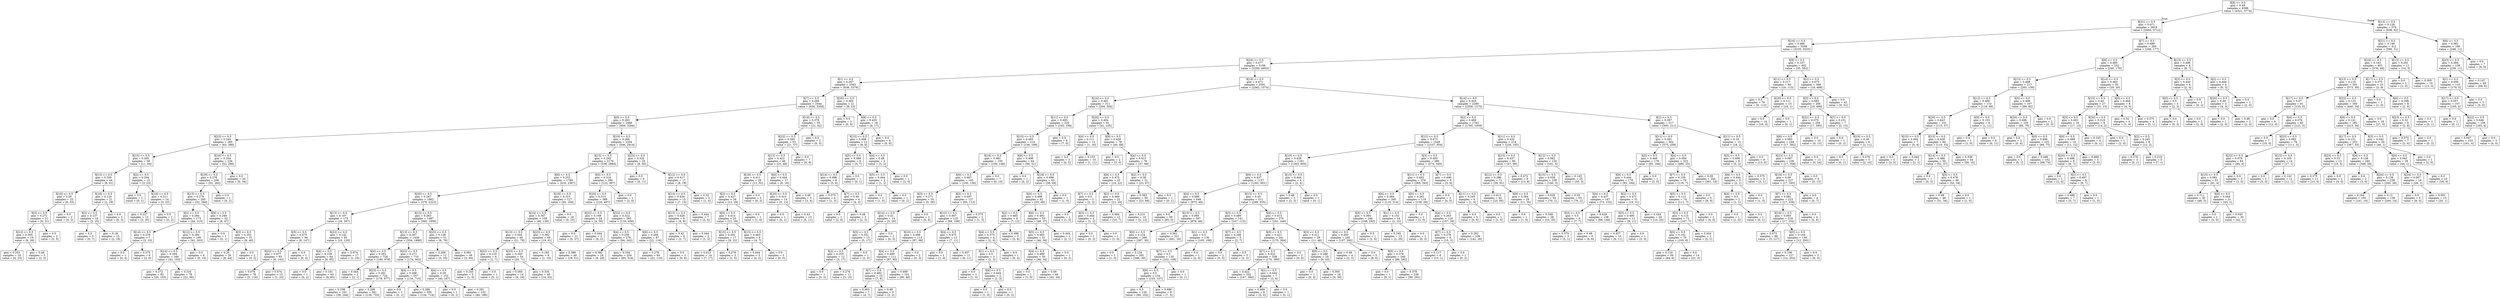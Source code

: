 digraph Tree {
node [shape=box] ;
0 [label="X[8] <= 0.5\ngini = 0.49\nsamples = 6396\nvalue = [4321, 5774]"] ;
1 [label="X[21] <= 0.5\ngini = 0.471\nsamples = 5818\nvalue = [3483, 5712]"] ;
0 -> 1 [labeldistance=2.5, labelangle=45, headlabel="True"] ;
2 [label="X[16] <= 0.5\ngini = 0.466\nsamples = 5558\nvalue = [3235, 5535]"] ;
1 -> 2 ;
3 [label="X[24] <= 0.5\ngini = 0.477\nsamples = 5156\nvalue = [3200, 4953]"] ;
2 -> 3 ;
4 [label="X[1] <= 0.5\ngini = 0.267\nsamples = 2565\nvalue = [638, 3379]"] ;
3 -> 4 ;
5 [label="X[7] <= 0.5\ngini = 0.266\nsamples = 2544\nvalue = [630, 3356]"] ;
4 -> 5 ;
6 [label="X[0] <= 0.5\ngini = 0.263\nsamples = 2489\nvalue = [609, 3294]"] ;
5 -> 6 ;
7 [label="X[23] <= 0.5\ngini = 0.244\nsamples = 285\nvalue = [63, 380]"] ;
6 -> 7 ;
8 [label="X[15] <= 0.5\ngini = 0.205\nsamples = 59\nvalue = [11, 84]"] ;
7 -> 8 ;
9 [label="X[13] <= 0.5\ngini = 0.205\nsamples = 44\nvalue = [8, 61]"] ;
8 -> 9 ;
10 [label="X[18] <= 0.5\ngini = 0.26\nsamples = 23\nvalue = [6, 33]"] ;
9 -> 10 ;
11 [label="X[3] <= 0.5\ngini = 0.272\nsamples = 21\nvalue = [6, 31]"] ;
10 -> 11 ;
12 [label="X[12] <= 0.5\ngini = 0.305\nsamples = 19\nvalue = [6, 26]"] ;
11 -> 12 ;
13 [label="gini = 0.252\nsamples = 16\nvalue = [4, 23]"] ;
12 -> 13 ;
14 [label="gini = 0.48\nsamples = 3\nvalue = [2, 3]"] ;
12 -> 14 ;
15 [label="gini = 0.0\nsamples = 2\nvalue = [0, 5]"] ;
11 -> 15 ;
16 [label="gini = 0.0\nsamples = 2\nvalue = [0, 2]"] ;
10 -> 16 ;
17 [label="X[18] <= 0.5\ngini = 0.124\nsamples = 21\nvalue = [2, 28]"] ;
9 -> 17 ;
18 [label="X[2] <= 0.5\ngini = 0.137\nsamples = 18\nvalue = [2, 25]"] ;
17 -> 18 ;
19 [label="gini = 0.0\nsamples = 3\nvalue = [0, 7]"] ;
18 -> 19 ;
20 [label="gini = 0.18\nsamples = 15\nvalue = [2, 18]"] ;
18 -> 20 ;
21 [label="gini = 0.0\nsamples = 3\nvalue = [0, 3]"] ;
17 -> 21 ;
22 [label="X[2] <= 0.5\ngini = 0.204\nsamples = 15\nvalue = [3, 23]"] ;
8 -> 22 ;
23 [label="gini = 0.0\nsamples = 1\nvalue = [0, 1]"] ;
22 -> 23 ;
24 [label="X[18] <= 0.5\ngini = 0.211\nsamples = 14\nvalue = [3, 22]"] ;
22 -> 24 ;
25 [label="gini = 0.227\nsamples = 13\nvalue = [3, 20]"] ;
24 -> 25 ;
26 [label="gini = 0.0\nsamples = 1\nvalue = [0, 2]"] ;
24 -> 26 ;
27 [label="X[18] <= 0.5\ngini = 0.254\nsamples = 226\nvalue = [52, 296]"] ;
7 -> 27 ;
28 [label="X[19] <= 0.5\ngini = 0.276\nsamples = 206\nvalue = [52, 262]"] ;
27 -> 28 ;
29 [label="X[15] <= 0.5\ngini = 0.278\nsamples = 205\nvalue = [52, 260]"] ;
28 -> 29 ;
30 [label="X[2] <= 0.5\ngini = 0.284\nsamples = 173\nvalue = [44, 213]"] ;
29 -> 30 ;
31 [label="X[14] <= 0.5\ngini = 0.278\nsamples = 7\nvalue = [2, 10]"] ;
30 -> 31 ;
32 [label="gini = 0.0\nsamples = 1\nvalue = [0, 4]"] ;
31 -> 32 ;
33 [label="gini = 0.375\nsamples = 6\nvalue = [2, 6]"] ;
31 -> 33 ;
34 [label="X[12] <= 0.5\ngini = 0.284\nsamples = 166\nvalue = [42, 203]"] ;
30 -> 34 ;
35 [label="X[14] <= 0.5\ngini = 0.294\nsamples = 160\nvalue = [42, 193]"] ;
34 -> 35 ;
36 [label="gini = 0.272\nsamples = 82\nvalue = [20, 103]"] ;
35 -> 36 ;
37 [label="gini = 0.316\nsamples = 78\nvalue = [22, 90]"] ;
35 -> 37 ;
38 [label="gini = 0.0\nsamples = 6\nvalue = [0, 10]"] ;
34 -> 38 ;
39 [label="X[6] <= 0.5\ngini = 0.249\nsamples = 32\nvalue = [8, 47]"] ;
29 -> 39 ;
40 [label="gini = 0.0\nsamples = 1\nvalue = [0, 1]"] ;
39 -> 40 ;
41 [label="X[3] <= 0.5\ngini = 0.252\nsamples = 31\nvalue = [8, 46]"] ;
39 -> 41 ;
42 [label="gini = 0.26\nsamples = 29\nvalue = [8, 44]"] ;
41 -> 42 ;
43 [label="gini = 0.0\nsamples = 2\nvalue = [0, 2]"] ;
41 -> 43 ;
44 [label="gini = 0.0\nsamples = 1\nvalue = [0, 2]"] ;
28 -> 44 ;
45 [label="gini = 0.0\nsamples = 20\nvalue = [0, 34]"] ;
27 -> 45 ;
46 [label="X[19] <= 0.5\ngini = 0.266\nsamples = 2204\nvalue = [546, 2914]"] ;
6 -> 46 ;
47 [label="X[15] <= 0.5\ngini = 0.265\nsamples = 2179\nvalue = [538, 2884]"] ;
46 -> 47 ;
48 [label="X[6] <= 0.5\ngini = 0.253\nsamples = 1789\nvalue = [416, 2387]"] ;
47 -> 48 ;
49 [label="X[20] <= 0.5\ngini = 0.247\nsamples = 1662\nvalue = [376, 2223]"] ;
48 -> 49 ;
50 [label="X[13] <= 0.5\ngini = 0.107\nsamples = 175\nvalue = [16, 267]"] ;
49 -> 50 ;
51 [label="X[5] <= 0.5\ngini = 0.075\nsamples = 94\nvalue = [6, 147]"] ;
50 -> 51 ;
52 [label="X[22] <= 0.5\ngini = 0.077\nsamples = 93\nvalue = [6, 143]"] ;
51 -> 52 ;
53 [label="gini = 0.078\nsamples = 78\nvalue = [5, 118]"] ;
52 -> 53 ;
54 [label="gini = 0.074\nsamples = 15\nvalue = [1, 25]"] ;
52 -> 54 ;
55 [label="gini = 0.0\nsamples = 1\nvalue = [0, 4]"] ;
51 -> 55 ;
56 [label="X[22] <= 0.5\ngini = 0.142\nsamples = 81\nvalue = [10, 120]"] ;
50 -> 56 ;
57 [label="X[4] <= 0.5\ngini = 0.158\nsamples = 64\nvalue = [9, 95]"] ;
56 -> 57 ;
58 [label="gini = 0.0\nsamples = 1\nvalue = [0, 2]"] ;
57 -> 58 ;
59 [label="gini = 0.161\nsamples = 63\nvalue = [9, 93]"] ;
57 -> 59 ;
60 [label="gini = 0.074\nsamples = 17\nvalue = [1, 25]"] ;
56 -> 60 ;
61 [label="X[12] <= 0.5\ngini = 0.263\nsamples = 1487\nvalue = [360, 1956]"] ;
49 -> 61 ;
62 [label="X[13] <= 0.5\ngini = 0.267\nsamples = 1436\nvalue = [354, 1880]"] ;
61 -> 62 ;
63 [label="X[4] <= 0.5\ngini = 0.263\nsamples = 726\nvalue = [180, 978]"] ;
62 -> 63 ;
64 [label="gini = 0.444\nsamples = 2\nvalue = [2, 1]"] ;
63 -> 64 ;
65 [label="X[23] <= 0.5\ngini = 0.261\nsamples = 724\nvalue = [178, 977]"] ;
63 -> 65 ;
66 [label="gini = 0.238\nsamples = 163\nvalue = [39, 244]"] ;
65 -> 66 ;
67 [label="gini = 0.268\nsamples = 561\nvalue = [139, 733]"] ;
65 -> 67 ;
68 [label="X[22] <= 0.5\ngini = 0.271\nsamples = 710\nvalue = [174, 902]"] ;
62 -> 68 ;
69 [label="X[4] <= 0.5\ngini = 0.266\nsamples = 557\nvalue = [134, 715]"] ;
68 -> 69 ;
70 [label="gini = 0.0\nsamples = 1\nvalue = [0, 1]"] ;
69 -> 70 ;
71 [label="gini = 0.266\nsamples = 556\nvalue = [134, 714]"] ;
69 -> 71 ;
72 [label="X[4] <= 0.5\ngini = 0.29\nsamples = 153\nvalue = [40, 187]"] ;
68 -> 72 ;
73 [label="gini = 0.0\nsamples = 1\nvalue = [0, 1]"] ;
72 -> 73 ;
74 [label="gini = 0.291\nsamples = 152\nvalue = [40, 186]"] ;
72 -> 74 ;
75 [label="X[23] <= 0.5\ngini = 0.136\nsamples = 51\nvalue = [6, 76]"] ;
61 -> 75 ;
76 [label="gini = 0.266\nsamples = 12\nvalue = [3, 16]"] ;
75 -> 76 ;
77 [label="gini = 0.091\nsamples = 39\nvalue = [3, 60]"] ;
75 -> 77 ;
78 [label="X[18] <= 0.5\ngini = 0.315\nsamples = 127\nvalue = [40, 164]"] ;
48 -> 78 ;
79 [label="X[14] <= 0.5\ngini = 0.347\nsamples = 109\nvalue = [40, 139]"] ;
78 -> 79 ;
80 [label="X[13] <= 0.5\ngini = 0.334\nsamples = 60\nvalue = [21, 78]"] ;
79 -> 80 ;
81 [label="X[22] <= 0.5\ngini = 0.219\nsamples = 6\nvalue = [1, 7]"] ;
80 -> 81 ;
82 [label="gini = 0.245\nsamples = 5\nvalue = [1, 6]"] ;
81 -> 82 ;
83 [label="gini = 0.0\nsamples = 1\nvalue = [0, 1]"] ;
81 -> 83 ;
84 [label="X[23] <= 0.5\ngini = 0.343\nsamples = 54\nvalue = [20, 71]"] ;
80 -> 84 ;
85 [label="gini = 0.365\nsamples = 14\nvalue = [6, 19]"] ;
84 -> 85 ;
86 [label="gini = 0.334\nsamples = 40\nvalue = [14, 52]"] ;
84 -> 86 ;
87 [label="X[23] <= 0.5\ngini = 0.362\nsamples = 49\nvalue = [19, 61]"] ;
79 -> 87 ;
88 [label="gini = 0.165\nsamples = 9\nvalue = [1, 10]"] ;
87 -> 88 ;
89 [label="gini = 0.386\nsamples = 40\nvalue = [18, 51]"] ;
87 -> 89 ;
90 [label="gini = 0.0\nsamples = 18\nvalue = [0, 25]"] ;
78 -> 90 ;
91 [label="X[5] <= 0.5\ngini = 0.316\nsamples = 390\nvalue = [122, 497]"] ;
47 -> 91 ;
92 [label="X[20] <= 0.5\ngini = 0.313\nsamples = 389\nvalue = [120, 497]"] ;
91 -> 92 ;
93 [label="X[22] <= 0.5\ngini = 0.169\nsamples = 24\nvalue = [4, 39]"] ;
92 -> 93 ;
94 [label="gini = 0.0\nsamples = 21\nvalue = [0, 37]"] ;
93 -> 94 ;
95 [label="gini = 0.444\nsamples = 3\nvalue = [4, 2]"] ;
93 -> 95 ;
96 [label="X[22] <= 0.5\ngini = 0.322\nsamples = 365\nvalue = [116, 458]"] ;
92 -> 96 ;
97 [label="X[4] <= 0.5\ngini = 0.338\nsamples = 278\nvalue = [94, 342]"] ;
96 -> 97 ;
98 [label="gini = 0.382\nsamples = 24\nvalue = [9, 26]"] ;
97 -> 98 ;
99 [label="gini = 0.334\nsamples = 254\nvalue = [85, 316]"] ;
97 -> 99 ;
100 [label="X[6] <= 0.5\ngini = 0.268\nsamples = 87\nvalue = [22, 116]"] ;
96 -> 100 ;
101 [label="gini = 0.278\nsamples = 84\nvalue = [22, 110]"] ;
100 -> 101 ;
102 [label="gini = 0.0\nsamples = 3\nvalue = [0, 6]"] ;
100 -> 102 ;
103 [label="gini = 0.0\nsamples = 1\nvalue = [2, 0]"] ;
91 -> 103 ;
104 [label="X[23] <= 0.5\ngini = 0.332\nsamples = 25\nvalue = [8, 30]"] ;
46 -> 104 ;
105 [label="gini = 0.0\nsamples = 8\nvalue = [0, 11]"] ;
104 -> 105 ;
106 [label="X[12] <= 0.5\ngini = 0.417\nsamples = 17\nvalue = [8, 19]"] ;
104 -> 106 ;
107 [label="X[14] <= 0.5\ngini = 0.434\nsamples = 15\nvalue = [7, 15]"] ;
106 -> 107 ;
108 [label="X[15] <= 0.5\ngini = 0.426\nsamples = 8\nvalue = [4, 9]"] ;
107 -> 108 ;
109 [label="gini = 0.42\nsamples = 6\nvalue = [3, 7]"] ;
108 -> 109 ;
110 [label="gini = 0.444\nsamples = 2\nvalue = [1, 2]"] ;
108 -> 110 ;
111 [label="gini = 0.444\nsamples = 7\nvalue = [3, 6]"] ;
107 -> 111 ;
112 [label="gini = 0.32\nsamples = 2\nvalue = [1, 4]"] ;
106 -> 112 ;
113 [label="X[19] <= 0.5\ngini = 0.378\nsamples = 55\nvalue = [21, 62]"] ;
5 -> 113 ;
114 [label="X[22] <= 0.5\ngini = 0.393\nsamples = 53\nvalue = [21, 57]"] ;
113 -> 114 ;
115 [label="X[13] <= 0.5\ngini = 0.423\nsamples = 46\nvalue = [21, 48]"] ;
114 -> 115 ;
116 [label="X[18] <= 0.5\ngini = 0.411\nsamples = 29\nvalue = [13, 32]"] ;
115 -> 116 ;
117 [label="X[2] <= 0.5\ngini = 0.427\nsamples = 26\nvalue = [13, 29]"] ;
116 -> 117 ;
118 [label="X[0] <= 0.5\ngini = 0.414\nsamples = 25\nvalue = [12, 29]"] ;
117 -> 118 ;
119 [label="X[15] <= 0.5\ngini = 0.391\nsamples = 17\nvalue = [8, 22]"] ;
118 -> 119 ;
120 [label="gini = 0.413\nsamples = 14\nvalue = [7, 17]"] ;
119 -> 120 ;
121 [label="gini = 0.278\nsamples = 3\nvalue = [1, 5]"] ;
119 -> 121 ;
122 [label="X[15] <= 0.5\ngini = 0.463\nsamples = 8\nvalue = [4, 7]"] ;
118 -> 122 ;
123 [label="gini = 0.444\nsamples = 5\nvalue = [4, 2]"] ;
122 -> 123 ;
124 [label="gini = 0.0\nsamples = 3\nvalue = [0, 5]"] ;
122 -> 124 ;
125 [label="gini = 0.0\nsamples = 1\nvalue = [1, 0]"] ;
117 -> 125 ;
126 [label="gini = 0.0\nsamples = 3\nvalue = [0, 3]"] ;
116 -> 126 ;
127 [label="X[0] <= 0.5\ngini = 0.444\nsamples = 17\nvalue = [8, 16]"] ;
115 -> 127 ;
128 [label="X[20] <= 0.5\ngini = 0.415\nsamples = 14\nvalue = [5, 12]"] ;
127 -> 128 ;
129 [label="gini = 0.0\nsamples = 1\nvalue = [0, 1]"] ;
128 -> 129 ;
130 [label="gini = 0.43\nsamples = 13\nvalue = [5, 11]"] ;
128 -> 130 ;
131 [label="gini = 0.49\nsamples = 3\nvalue = [3, 4]"] ;
127 -> 131 ;
132 [label="gini = 0.0\nsamples = 7\nvalue = [0, 9]"] ;
114 -> 132 ;
133 [label="gini = 0.0\nsamples = 2\nvalue = [0, 5]"] ;
113 -> 133 ;
134 [label="X[20] <= 0.5\ngini = 0.383\nsamples = 21\nvalue = [8, 23]"] ;
4 -> 134 ;
135 [label="gini = 0.0\nsamples = 3\nvalue = [0, 6]"] ;
134 -> 135 ;
136 [label="X[6] <= 0.5\ngini = 0.435\nsamples = 18\nvalue = [8, 17]"] ;
134 -> 136 ;
137 [label="X[15] <= 0.5\ngini = 0.498\nsamples = 12\nvalue = [8, 9]"] ;
136 -> 137 ;
138 [label="X[5] <= 0.5\ngini = 0.486\nsamples = 9\nvalue = [5, 7]"] ;
137 -> 138 ;
139 [label="X[14] <= 0.5\ngini = 0.496\nsamples = 8\nvalue = [5, 6]"] ;
138 -> 139 ;
140 [label="gini = 0.375\nsamples = 4\nvalue = [1, 3]"] ;
139 -> 140 ;
141 [label="X[7] <= 0.5\ngini = 0.49\nsamples = 4\nvalue = [4, 3]"] ;
139 -> 141 ;
142 [label="gini = 0.0\nsamples = 1\nvalue = [2, 0]"] ;
141 -> 142 ;
143 [label="gini = 0.48\nsamples = 3\nvalue = [2, 3]"] ;
141 -> 143 ;
144 [label="gini = 0.0\nsamples = 1\nvalue = [0, 1]"] ;
138 -> 144 ;
145 [label="X[4] <= 0.5\ngini = 0.48\nsamples = 3\nvalue = [3, 2]"] ;
137 -> 145 ;
146 [label="X[5] <= 0.5\ngini = 0.444\nsamples = 2\nvalue = [1, 2]"] ;
145 -> 146 ;
147 [label="gini = 0.0\nsamples = 1\nvalue = [1, 0]"] ;
146 -> 147 ;
148 [label="gini = 0.0\nsamples = 1\nvalue = [0, 2]"] ;
146 -> 148 ;
149 [label="gini = 0.0\nsamples = 1\nvalue = [2, 0]"] ;
145 -> 149 ;
150 [label="gini = 0.0\nsamples = 6\nvalue = [0, 8]"] ;
136 -> 150 ;
151 [label="X[19] <= 0.5\ngini = 0.471\nsamples = 2591\nvalue = [2562, 1574]"] ;
3 -> 151 ;
152 [label="X[14] <= 0.5\ngini = 0.481\nsamples = 311\nvalue = [204, 304]"] ;
151 -> 152 ;
153 [label="X[11] <= 0.5\ngini = 0.495\nsamples = 220\nvalue = [163, 199]"] ;
152 -> 153 ;
154 [label="X[15] <= 0.5\ngini = 0.493\nsamples = 214\nvalue = [156, 199]"] ;
153 -> 154 ;
155 [label="X[18] <= 0.5\ngini = 0.481\nsamples = 150\nvalue = [100, 148]"] ;
154 -> 155 ;
156 [label="X[0] <= 0.5\ngini = 0.487\nsamples = 143\nvalue = [100, 138]"] ;
155 -> 156 ;
157 [label="X[3] <= 0.5\ngini = 0.271\nsamples = 16\nvalue = [5, 26]"] ;
156 -> 157 ;
158 [label="X[12] <= 0.5\ngini = 0.32\nsamples = 14\nvalue = [5, 20]"] ;
157 -> 158 ;
159 [label="X[5] <= 0.5\ngini = 0.351\nsamples = 13\nvalue = [5, 17]"] ;
158 -> 159 ;
160 [label="X[2] <= 0.5\ngini = 0.255\nsamples = 12\nvalue = [3, 17]"] ;
159 -> 160 ;
161 [label="gini = 0.0\nsamples = 1\nvalue = [0, 2]"] ;
160 -> 161 ;
162 [label="gini = 0.278\nsamples = 11\nvalue = [3, 15]"] ;
160 -> 162 ;
163 [label="gini = 0.0\nsamples = 1\nvalue = [2, 0]"] ;
159 -> 163 ;
164 [label="gini = 0.0\nsamples = 1\nvalue = [0, 3]"] ;
158 -> 164 ;
165 [label="gini = 0.0\nsamples = 2\nvalue = [0, 6]"] ;
157 -> 165 ;
166 [label="X[5] <= 0.5\ngini = 0.497\nsamples = 127\nvalue = [95, 112]"] ;
156 -> 166 ;
167 [label="X[12] <= 0.5\ngini = 0.497\nsamples = 125\nvalue = [94, 109]"] ;
166 -> 167 ;
168 [label="X[10] <= 0.5\ngini = 0.498\nsamples = 113\nvalue = [87, 98]"] ;
167 -> 168 ;
169 [label="X[4] <= 0.5\ngini = 0.499\nsamples = 111\nvalue = [87, 95]"] ;
168 -> 169 ;
170 [label="X[7] <= 0.5\ngini = 0.492\nsamples = 10\nvalue = [7, 9]"] ;
169 -> 170 ;
171 [label="gini = 0.463\nsamples = 7\nvalue = [4, 7]"] ;
170 -> 171 ;
172 [label="gini = 0.48\nsamples = 3\nvalue = [3, 2]"] ;
170 -> 172 ;
173 [label="gini = 0.499\nsamples = 101\nvalue = [80, 86]"] ;
169 -> 173 ;
174 [label="gini = 0.0\nsamples = 2\nvalue = [0, 3]"] ;
168 -> 174 ;
175 [label="X[4] <= 0.5\ngini = 0.475\nsamples = 12\nvalue = [7, 11]"] ;
167 -> 175 ;
176 [label="gini = 0.0\nsamples = 1\nvalue = [1, 0]"] ;
175 -> 176 ;
177 [label="gini = 0.457\nsamples = 11\nvalue = [6, 11]"] ;
175 -> 177 ;
178 [label="gini = 0.375\nsamples = 2\nvalue = [1, 3]"] ;
166 -> 178 ;
179 [label="gini = 0.0\nsamples = 7\nvalue = [0, 10]"] ;
155 -> 179 ;
180 [label="X[9] <= 0.5\ngini = 0.499\nsamples = 64\nvalue = [56, 51]"] ;
154 -> 180 ;
181 [label="gini = 0.0\nsamples = 1\nvalue = [0, 2]"] ;
180 -> 181 ;
182 [label="X[18] <= 0.5\ngini = 0.498\nsamples = 63\nvalue = [56, 49]"] ;
180 -> 182 ;
183 [label="X[0] <= 0.5\ngini = 0.498\nsamples = 62\nvalue = [55, 49]"] ;
182 -> 183 ;
184 [label="X[2] <= 0.5\ngini = 0.465\nsamples = 9\nvalue = [7, 12]"] ;
183 -> 184 ;
185 [label="X[4] <= 0.5\ngini = 0.375\nsamples = 4\nvalue = [2, 6]"] ;
184 -> 185 ;
186 [label="X[1] <= 0.5\ngini = 0.5\nsamples = 3\nvalue = [2, 2]"] ;
185 -> 186 ;
187 [label="gini = 0.0\nsamples = 1\nvalue = [1, 0]"] ;
186 -> 187 ;
188 [label="X[6] <= 0.5\ngini = 0.444\nsamples = 2\nvalue = [1, 2]"] ;
186 -> 188 ;
189 [label="gini = 0.0\nsamples = 1\nvalue = [1, 0]"] ;
188 -> 189 ;
190 [label="gini = 0.0\nsamples = 1\nvalue = [0, 2]"] ;
188 -> 190 ;
191 [label="gini = 0.0\nsamples = 1\nvalue = [0, 4]"] ;
185 -> 191 ;
192 [label="gini = 0.496\nsamples = 5\nvalue = [5, 6]"] ;
184 -> 192 ;
193 [label="X[6] <= 0.5\ngini = 0.492\nsamples = 53\nvalue = [48, 37]"] ;
183 -> 193 ;
194 [label="X[5] <= 0.5\ngini = 0.493\nsamples = 51\nvalue = [46, 36]"] ;
193 -> 194 ;
195 [label="X[4] <= 0.5\ngini = 0.489\nsamples = 50\nvalue = [46, 34]"] ;
194 -> 195 ;
196 [label="gini = 0.0\nsamples = 1\nvalue = [1, 0]"] ;
195 -> 196 ;
197 [label="gini = 0.49\nsamples = 49\nvalue = [45, 34]"] ;
195 -> 197 ;
198 [label="gini = 0.0\nsamples = 1\nvalue = [0, 2]"] ;
194 -> 198 ;
199 [label="gini = 0.444\nsamples = 2\nvalue = [2, 1]"] ;
193 -> 199 ;
200 [label="gini = 0.0\nsamples = 1\nvalue = [1, 0]"] ;
182 -> 200 ;
201 [label="gini = 0.0\nsamples = 6\nvalue = [7, 0]"] ;
153 -> 201 ;
202 [label="X[20] <= 0.5\ngini = 0.404\nsamples = 91\nvalue = [41, 105]"] ;
152 -> 202 ;
203 [label="X[4] <= 0.5\ngini = 0.111\nsamples = 13\nvalue = [1, 16]"] ;
202 -> 203 ;
204 [label="gini = 0.0\nsamples = 3\nvalue = [0, 5]"] ;
203 -> 204 ;
205 [label="gini = 0.153\nsamples = 10\nvalue = [1, 11]"] ;
203 -> 205 ;
206 [label="X[9] <= 0.5\ngini = 0.428\nsamples = 78\nvalue = [40, 89]"] ;
202 -> 206 ;
207 [label="gini = 0.0\nsamples = 2\nvalue = [3, 0]"] ;
206 -> 207 ;
208 [label="X[4] <= 0.5\ngini = 0.415\nsamples = 76\nvalue = [37, 89]"] ;
206 -> 208 ;
209 [label="X[6] <= 0.5\ngini = 0.475\nsamples = 25\nvalue = [14, 22]"] ;
208 -> 209 ;
210 [label="X[7] <= 0.5\ngini = 0.5\nsamples = 3\nvalue = [2, 2]"] ;
209 -> 210 ;
211 [label="gini = 0.0\nsamples = 1\nvalue = [1, 0]"] ;
210 -> 211 ;
212 [label="X[3] <= 0.5\ngini = 0.444\nsamples = 2\nvalue = [1, 2]"] ;
210 -> 212 ;
213 [label="gini = 0.0\nsamples = 1\nvalue = [0, 2]"] ;
212 -> 213 ;
214 [label="gini = 0.0\nsamples = 1\nvalue = [1, 0]"] ;
212 -> 214 ;
215 [label="X[2] <= 0.5\ngini = 0.469\nsamples = 22\nvalue = [12, 20]"] ;
209 -> 215 ;
216 [label="gini = 0.484\nsamples = 12\nvalue = [10, 7]"] ;
215 -> 216 ;
217 [label="gini = 0.231\nsamples = 10\nvalue = [2, 13]"] ;
215 -> 217 ;
218 [label="X[2] <= 0.5\ngini = 0.38\nsamples = 51\nvalue = [23, 67]"] ;
208 -> 218 ;
219 [label="gini = 0.383\nsamples = 50\nvalue = [23, 66]"] ;
218 -> 219 ;
220 [label="gini = 0.0\nsamples = 1\nvalue = [0, 1]"] ;
218 -> 220 ;
221 [label="X[14] <= 0.5\ngini = 0.455\nsamples = 2280\nvalue = [2358, 1270]"] ;
151 -> 221 ;
222 [label="X[2] <= 0.5\ngini = 0.469\nsamples = 1763\nvalue = [1765, 1059]"] ;
221 -> 222 ;
223 [label="X[12] <= 0.5\ngini = 0.473\nsamples = 1549\nvalue = [1537, 954]"] ;
222 -> 223 ;
224 [label="X[10] <= 0.5\ngini = 0.438\nsamples = 1161\nvalue = [1263, 605]"] ;
223 -> 224 ;
225 [label="X[9] <= 0.5\ngini = 0.437\nsamples = 1157\nvalue = [1261, 601]"] ;
224 -> 225 ;
226 [label="X[4] <= 0.5\ngini = 0.086\nsamples = 646\nvalue = [973, 46]"] ;
225 -> 226 ;
227 [label="gini = 0.0\nsamples = 59\nvalue = [95, 0]"] ;
226 -> 227 ;
228 [label="X[15] <= 0.5\ngini = 0.095\nsamples = 587\nvalue = [878, 46]"] ;
226 -> 228 ;
229 [label="X[0] <= 0.5\ngini = 0.134\nsamples = 266\nvalue = [387, 30]"] ;
228 -> 229 ;
230 [label="gini = 0.0\nsamples = 1\nvalue = [1, 0]"] ;
229 -> 230 ;
231 [label="gini = 0.134\nsamples = 265\nvalue = [386, 30]"] ;
229 -> 231 ;
232 [label="gini = 0.061\nsamples = 321\nvalue = [491, 16]"] ;
228 -> 232 ;
233 [label="X[13] <= 0.5\ngini = 0.45\nsamples = 511\nvalue = [288, 555]"] ;
225 -> 233 ;
234 [label="X[3] <= 0.5\ngini = 0.499\nsamples = 141\nvalue = [107, 115]"] ;
233 -> 234 ;
235 [label="X[1] <= 0.5\ngini = 0.5\nsamples = 136\nvalue = [105, 108]"] ;
234 -> 235 ;
236 [label="X[7] <= 0.5\ngini = 0.5\nsamples = 135\nvalue = [103, 108]"] ;
235 -> 236 ;
237 [label="X[6] <= 0.5\ngini = 0.5\nsamples = 134\nvalue = [103, 107]"] ;
236 -> 237 ;
238 [label="gini = 0.5\nsamples = 126\nvalue = [96, 102]"] ;
237 -> 238 ;
239 [label="gini = 0.486\nsamples = 8\nvalue = [7, 5]"] ;
237 -> 239 ;
240 [label="gini = 0.0\nsamples = 1\nvalue = [0, 1]"] ;
236 -> 240 ;
241 [label="gini = 0.0\nsamples = 1\nvalue = [2, 0]"] ;
235 -> 241 ;
242 [label="X[7] <= 0.5\ngini = 0.346\nsamples = 5\nvalue = [2, 7]"] ;
234 -> 242 ;
243 [label="gini = 0.0\nsamples = 2\nvalue = [0, 5]"] ;
242 -> 243 ;
244 [label="gini = 0.5\nsamples = 3\nvalue = [2, 2]"] ;
242 -> 244 ;
245 [label="X[6] <= 0.5\ngini = 0.413\nsamples = 370\nvalue = [181, 440]"] ;
233 -> 245 ;
246 [label="X[5] <= 0.5\ngini = 0.421\nsamples = 341\nvalue = [170, 394]"] ;
245 -> 246 ;
247 [label="X[7] <= 0.5\ngini = 0.423\nsamples = 339\nvalue = [170, 390]"] ;
246 -> 247 ;
248 [label="gini = 0.422\nsamples = 332\nvalue = [167, 384]"] ;
247 -> 248 ;
249 [label="X[1] <= 0.5\ngini = 0.444\nsamples = 7\nvalue = [3, 6]"] ;
247 -> 249 ;
250 [label="gini = 0.469\nsamples = 6\nvalue = [3, 5]"] ;
249 -> 250 ;
251 [label="gini = 0.0\nsamples = 1\nvalue = [0, 1]"] ;
249 -> 251 ;
252 [label="gini = 0.0\nsamples = 2\nvalue = [0, 4]"] ;
246 -> 252 ;
253 [label="X[3] <= 0.5\ngini = 0.311\nsamples = 29\nvalue = [11, 46]"] ;
245 -> 253 ;
254 [label="X[0] <= 0.5\ngini = 0.286\nsamples = 25\nvalue = [9, 43]"] ;
253 -> 254 ;
255 [label="gini = 0.0\nsamples = 1\nvalue = [0, 4]"] ;
254 -> 255 ;
256 [label="gini = 0.305\nsamples = 24\nvalue = [9, 39]"] ;
254 -> 256 ;
257 [label="gini = 0.48\nsamples = 4\nvalue = [2, 3]"] ;
253 -> 257 ;
258 [label="X[15] <= 0.5\ngini = 0.444\nsamples = 4\nvalue = [2, 4]"] ;
224 -> 258 ;
259 [label="gini = 0.48\nsamples = 3\nvalue = [2, 3]"] ;
258 -> 259 ;
260 [label="gini = 0.0\nsamples = 1\nvalue = [0, 1]"] ;
258 -> 260 ;
261 [label="X[3] <= 0.5\ngini = 0.493\nsamples = 388\nvalue = [274, 349]"] ;
223 -> 261 ;
262 [label="X[11] <= 0.5\ngini = 0.493\nsamples = 379\nvalue = [269, 343]"] ;
261 -> 262 ;
263 [label="X[6] <= 0.5\ngini = 0.384\nsamples = 260\nvalue = [110, 314]"] ;
262 -> 263 ;
264 [label="X[5] <= 0.5\ngini = 0.394\nsamples = 246\nvalue = [108, 292]"] ;
263 -> 264 ;
265 [label="X[4] <= 0.5\ngini = 0.393\nsamples = 245\nvalue = [107, 292]"] ;
264 -> 265 ;
266 [label="gini = 0.0\nsamples = 5\nvalue = [8, 0]"] ;
265 -> 266 ;
267 [label="X[9] <= 0.5\ngini = 0.378\nsamples = 240\nvalue = [99, 292]"] ;
265 -> 267 ;
268 [label="gini = 0.0\nsamples = 1\nvalue = [0, 1]"] ;
267 -> 268 ;
269 [label="gini = 0.379\nsamples = 239\nvalue = [99, 291]"] ;
267 -> 269 ;
270 [label="gini = 0.0\nsamples = 1\nvalue = [1, 0]"] ;
264 -> 270 ;
271 [label="X[1] <= 0.5\ngini = 0.153\nsamples = 14\nvalue = [2, 22]"] ;
263 -> 271 ;
272 [label="gini = 0.165\nsamples = 13\nvalue = [2, 20]"] ;
271 -> 272 ;
273 [label="gini = 0.0\nsamples = 1\nvalue = [0, 2]"] ;
271 -> 273 ;
274 [label="X[0] <= 0.5\ngini = 0.261\nsamples = 119\nvalue = [159, 29]"] ;
262 -> 274 ;
275 [label="gini = 0.0\nsamples = 1\nvalue = [2, 0]"] ;
274 -> 275 ;
276 [label="X[4] <= 0.5\ngini = 0.263\nsamples = 118\nvalue = [157, 29]"] ;
274 -> 276 ;
277 [label="X[7] <= 0.5\ngini = 0.278\nsamples = 9\nvalue = [15, 3]"] ;
276 -> 277 ;
278 [label="gini = 0.117\nsamples = 8\nvalue = [15, 1]"] ;
277 -> 278 ;
279 [label="gini = 0.0\nsamples = 1\nvalue = [0, 2]"] ;
277 -> 279 ;
280 [label="gini = 0.262\nsamples = 109\nvalue = [142, 26]"] ;
276 -> 280 ;
281 [label="X[7] <= 0.5\ngini = 0.496\nsamples = 9\nvalue = [5, 6]"] ;
261 -> 281 ;
282 [label="gini = 0.0\nsamples = 3\nvalue = [4, 0]"] ;
281 -> 282 ;
283 [label="X[11] <= 0.5\ngini = 0.245\nsamples = 6\nvalue = [1, 6]"] ;
281 -> 283 ;
284 [label="gini = 0.0\nsamples = 5\nvalue = [0, 6]"] ;
283 -> 284 ;
285 [label="gini = 0.0\nsamples = 1\nvalue = [1, 0]"] ;
283 -> 285 ;
286 [label="X[11] <= 0.5\ngini = 0.432\nsamples = 214\nvalue = [228, 105]"] ;
222 -> 286 ;
287 [label="X[15] <= 0.5\ngini = 0.437\nsamples = 80\nvalue = [47, 99]"] ;
286 -> 287 ;
288 [label="X[12] <= 0.5\ngini = 0.396\nsamples = 71\nvalue = [34, 91]"] ;
287 -> 288 ;
289 [label="gini = 0.413\nsamples = 42\nvalue = [23, 56]"] ;
288 -> 289 ;
290 [label="X[9] <= 0.5\ngini = 0.364\nsamples = 29\nvalue = [11, 35]"] ;
288 -> 290 ;
291 [label="gini = 0.0\nsamples = 1\nvalue = [1, 0]"] ;
290 -> 291 ;
292 [label="gini = 0.346\nsamples = 28\nvalue = [10, 35]"] ;
290 -> 292 ;
293 [label="gini = 0.472\nsamples = 9\nvalue = [13, 8]"] ;
287 -> 293 ;
294 [label="X[12] <= 0.5\ngini = 0.062\nsamples = 134\nvalue = [181, 6]"] ;
286 -> 294 ;
295 [label="X[15] <= 0.5\ngini = 0.039\nsamples = 109\nvalue = [146, 3]"] ;
294 -> 295 ;
296 [label="gini = 0.028\nsamples = 54\nvalue = [70, 1]"] ;
295 -> 296 ;
297 [label="gini = 0.05\nsamples = 55\nvalue = [76, 2]"] ;
295 -> 297 ;
298 [label="gini = 0.145\nsamples = 25\nvalue = [35, 3]"] ;
294 -> 298 ;
299 [label="X[1] <= 0.5\ngini = 0.387\nsamples = 517\nvalue = [593, 211]"] ;
221 -> 299 ;
300 [label="X[11] <= 0.5\ngini = 0.391\nsamples = 502\nvalue = [575, 209]"] ;
299 -> 300 ;
301 [label="X[5] <= 0.5\ngini = 0.449\nsamples = 179\nvalue = [95, 184]"] ;
300 -> 301 ;
302 [label="X[6] <= 0.5\ngini = 0.444\nsamples = 178\nvalue = [92, 184]"] ;
301 -> 302 ;
303 [label="X[4] <= 0.5\ngini = 0.437\nsamples = 147\nvalue = [73, 153]"] ;
302 -> 303 ;
304 [label="X[3] <= 0.5\ngini = 0.5\nsamples = 9\nvalue = [7, 7]"] ;
303 -> 304 ;
305 [label="gini = 0.375\nsamples = 3\nvalue = [3, 1]"] ;
304 -> 305 ;
306 [label="gini = 0.48\nsamples = 6\nvalue = [4, 6]"] ;
304 -> 306 ;
307 [label="gini = 0.429\nsamples = 138\nvalue = [66, 146]"] ;
303 -> 307 ;
308 [label="X[2] <= 0.5\ngini = 0.471\nsamples = 31\nvalue = [19, 31]"] ;
302 -> 308 ;
309 [label="X[3] <= 0.5\ngini = 0.495\nsamples = 11\nvalue = [9, 11]"] ;
308 -> 309 ;
310 [label="gini = 0.457\nsamples = 10\nvalue = [6, 11]"] ;
309 -> 310 ;
311 [label="gini = 0.0\nsamples = 1\nvalue = [3, 0]"] ;
309 -> 311 ;
312 [label="gini = 0.444\nsamples = 20\nvalue = [10, 20]"] ;
308 -> 312 ;
313 [label="gini = 0.0\nsamples = 1\nvalue = [3, 0]"] ;
301 -> 313 ;
314 [label="X[4] <= 0.5\ngini = 0.094\nsamples = 323\nvalue = [480, 25]"] ;
300 -> 314 ;
315 [label="X[7] <= 0.5\ngini = 0.105\nsamples = 79\nvalue = [119, 7]"] ;
314 -> 315 ;
316 [label="X[5] <= 0.5\ngini = 0.112\nsamples = 74\nvalue = [111, 7]"] ;
315 -> 316 ;
317 [label="X[3] <= 0.5\ngini = 0.115\nsamples = 72\nvalue = [107, 7]"] ;
316 -> 317 ;
318 [label="X[0] <= 0.5\ngini = 0.102\nsamples = 70\nvalue = [105, 6]"] ;
317 -> 318 ;
319 [label="gini = 0.124\nsamples = 56\nvalue = [84, 6]"] ;
318 -> 319 ;
320 [label="gini = 0.0\nsamples = 14\nvalue = [21, 0]"] ;
318 -> 320 ;
321 [label="gini = 0.444\nsamples = 2\nvalue = [2, 1]"] ;
317 -> 321 ;
322 [label="gini = 0.0\nsamples = 2\nvalue = [4, 0]"] ;
316 -> 322 ;
323 [label="gini = 0.0\nsamples = 5\nvalue = [8, 0]"] ;
315 -> 323 ;
324 [label="gini = 0.09\nsamples = 244\nvalue = [361, 18]"] ;
314 -> 324 ;
325 [label="X[11] <= 0.5\ngini = 0.18\nsamples = 15\nvalue = [18, 2]"] ;
299 -> 325 ;
326 [label="X[5] <= 0.5\ngini = 0.408\nsamples = 6\nvalue = [5, 2]"] ;
325 -> 326 ;
327 [label="X[6] <= 0.5\ngini = 0.444\nsamples = 3\nvalue = [2, 1]"] ;
326 -> 327 ;
328 [label="X[4] <= 0.5\ngini = 0.5\nsamples = 2\nvalue = [1, 1]"] ;
327 -> 328 ;
329 [label="gini = 0.0\nsamples = 1\nvalue = [1, 0]"] ;
328 -> 329 ;
330 [label="gini = 0.0\nsamples = 1\nvalue = [0, 1]"] ;
328 -> 330 ;
331 [label="gini = 0.0\nsamples = 1\nvalue = [1, 0]"] ;
327 -> 331 ;
332 [label="gini = 0.375\nsamples = 3\nvalue = [3, 1]"] ;
326 -> 332 ;
333 [label="gini = 0.0\nsamples = 9\nvalue = [13, 0]"] ;
325 -> 333 ;
334 [label="X[9] <= 0.5\ngini = 0.107\nsamples = 402\nvalue = [35, 582]"] ;
2 -> 334 ;
335 [label="X[11] <= 0.5\ngini = 0.217\nsamples = 94\nvalue = [16, 113]"] ;
334 -> 335 ;
336 [label="gini = 0.0\nsamples = 79\nvalue = [0, 112]"] ;
335 -> 336 ;
337 [label="X[20] <= 0.5\ngini = 0.111\nsamples = 15\nvalue = [16, 1]"] ;
335 -> 337 ;
338 [label="gini = 0.0\nsamples = 14\nvalue = [16, 0]"] ;
337 -> 338 ;
339 [label="gini = 0.0\nsamples = 1\nvalue = [0, 1]"] ;
337 -> 339 ;
340 [label="X[2] <= 0.5\ngini = 0.075\nsamples = 308\nvalue = [19, 469]"] ;
334 -> 340 ;
341 [label="X[3] <= 0.5\ngini = 0.085\nsamples = 266\nvalue = [19, 408]"] ;
340 -> 341 ;
342 [label="X[22] <= 0.5\ngini = 0.079\nsamples = 259\nvalue = [17, 395]"] ;
341 -> 342 ;
343 [label="X[6] <= 0.5\ngini = 0.082\nsamples = 249\nvalue = [17, 382]"] ;
342 -> 343 ;
344 [label="X[23] <= 0.5\ngini = 0.087\nsamples = 236\nvalue = [17, 358]"] ;
343 -> 344 ;
345 [label="X[18] <= 0.5\ngini = 0.09\nsamples = 227\nvalue = [17, 345]"] ;
344 -> 345 ;
346 [label="X[7] <= 0.5\ngini = 0.091\nsamples = 223\nvalue = [17, 338]"] ;
345 -> 346 ;
347 [label="X[19] <= 0.5\ngini = 0.093\nsamples = 219\nvalue = [17, 332]"] ;
346 -> 347 ;
348 [label="gini = 0.073\nsamples = 89\nvalue = [5, 127]"] ;
347 -> 348 ;
349 [label="X[5] <= 0.5\ngini = 0.104\nsamples = 130\nvalue = [12, 205]"] ;
347 -> 349 ;
350 [label="gini = 0.106\nsamples = 127\nvalue = [12, 202]"] ;
349 -> 350 ;
351 [label="gini = 0.0\nsamples = 3\nvalue = [0, 3]"] ;
349 -> 351 ;
352 [label="gini = 0.0\nsamples = 4\nvalue = [0, 6]"] ;
346 -> 352 ;
353 [label="gini = 0.0\nsamples = 4\nvalue = [0, 7]"] ;
345 -> 353 ;
354 [label="gini = 0.0\nsamples = 9\nvalue = [0, 13]"] ;
344 -> 354 ;
355 [label="gini = 0.0\nsamples = 13\nvalue = [0, 24]"] ;
343 -> 355 ;
356 [label="gini = 0.0\nsamples = 10\nvalue = [0, 13]"] ;
342 -> 356 ;
357 [label="X[7] <= 0.5\ngini = 0.231\nsamples = 7\nvalue = [2, 13]"] ;
341 -> 357 ;
358 [label="gini = 0.0\nsamples = 1\nvalue = [0, 2]"] ;
357 -> 358 ;
359 [label="X[19] <= 0.5\ngini = 0.26\nsamples = 6\nvalue = [2, 11]"] ;
357 -> 359 ;
360 [label="gini = 0.0\nsamples = 1\nvalue = [0, 1]"] ;
359 -> 360 ;
361 [label="gini = 0.278\nsamples = 5\nvalue = [2, 10]"] ;
359 -> 361 ;
362 [label="gini = 0.0\nsamples = 42\nvalue = [0, 61]"] ;
340 -> 362 ;
363 [label="X[7] <= 0.5\ngini = 0.486\nsamples = 260\nvalue = [248, 177]"] ;
1 -> 363 ;
364 [label="X[6] <= 0.5\ngini = 0.485\nsamples = 252\nvalue = [240, 170]"] ;
363 -> 364 ;
365 [label="X[13] <= 0.5\ngini = 0.488\nsamples = 217\nvalue = [205, 150]"] ;
364 -> 365 ;
366 [label="X[12] <= 0.5\ngini = 0.466\nsamples = 110\nvalue = [116, 68]"] ;
365 -> 366 ;
367 [label="X[20] <= 0.5\ngini = 0.443\nsamples = 101\nvalue = [115, 57]"] ;
366 -> 367 ;
368 [label="X[15] <= 0.5\ngini = 0.494\nsamples = 7\nvalue = [5, 4]"] ;
367 -> 368 ;
369 [label="gini = 0.5\nsamples = 5\nvalue = [3, 3]"] ;
368 -> 369 ;
370 [label="gini = 0.444\nsamples = 2\nvalue = [2, 1]"] ;
368 -> 370 ;
371 [label="X[15] <= 0.5\ngini = 0.439\nsamples = 94\nvalue = [110, 53]"] ;
367 -> 371 ;
372 [label="X[14] <= 0.5\ngini = 0.486\nsamples = 50\nvalue = [52, 37]"] ;
371 -> 372 ;
373 [label="gini = 0.0\nsamples = 1\nvalue = [0, 3]"] ;
372 -> 373 ;
374 [label="X[5] <= 0.5\ngini = 0.478\nsamples = 49\nvalue = [52, 34]"] ;
372 -> 374 ;
375 [label="gini = 0.48\nsamples = 48\nvalue = [51, 34]"] ;
374 -> 375 ;
376 [label="gini = 0.0\nsamples = 1\nvalue = [1, 0]"] ;
374 -> 376 ;
377 [label="gini = 0.339\nsamples = 44\nvalue = [58, 16]"] ;
371 -> 377 ;
378 [label="X[0] <= 0.5\ngini = 0.153\nsamples = 9\nvalue = [1, 11]"] ;
366 -> 378 ;
379 [label="gini = 0.0\nsamples = 1\nvalue = [1, 0]"] ;
378 -> 379 ;
380 [label="gini = 0.0\nsamples = 8\nvalue = [0, 11]"] ;
378 -> 380 ;
381 [label="X[5] <= 0.5\ngini = 0.499\nsamples = 107\nvalue = [89, 82]"] ;
365 -> 381 ;
382 [label="X[20] <= 0.5\ngini = 0.498\nsamples = 105\nvalue = [89, 79]"] ;
381 -> 382 ;
383 [label="gini = 0.0\nsamples = 2\nvalue = [0, 4]"] ;
382 -> 383 ;
384 [label="X[0] <= 0.5\ngini = 0.496\nsamples = 103\nvalue = [89, 75]"] ;
382 -> 384 ;
385 [label="gini = 0.0\nsamples = 1\nvalue = [0, 1]"] ;
384 -> 385 ;
386 [label="gini = 0.496\nsamples = 102\nvalue = [89, 74]"] ;
384 -> 386 ;
387 [label="gini = 0.0\nsamples = 2\nvalue = [0, 3]"] ;
381 -> 387 ;
388 [label="X[14] <= 0.5\ngini = 0.463\nsamples = 35\nvalue = [35, 20]"] ;
364 -> 388 ;
389 [label="X[15] <= 0.5\ngini = 0.44\nsamples = 27\nvalue = [31, 15]"] ;
388 -> 389 ;
390 [label="X[3] <= 0.5\ngini = 0.491\nsamples = 18\nvalue = [17, 13]"] ;
389 -> 390 ;
391 [label="X[0] <= 0.5\ngini = 0.499\nsamples = 14\nvalue = [11, 12]"] ;
390 -> 391 ;
392 [label="X[20] <= 0.5\ngini = 0.498\nsamples = 9\nvalue = [8, 7]"] ;
391 -> 392 ;
393 [label="gini = 0.0\nsamples = 1\nvalue = [2, 0]"] ;
392 -> 393 ;
394 [label="X[1] <= 0.5\ngini = 0.497\nsamples = 8\nvalue = [6, 7]"] ;
392 -> 394 ;
395 [label="gini = 0.486\nsamples = 7\nvalue = [5, 7]"] ;
394 -> 395 ;
396 [label="gini = 0.0\nsamples = 1\nvalue = [1, 0]"] ;
394 -> 396 ;
397 [label="gini = 0.469\nsamples = 5\nvalue = [3, 5]"] ;
391 -> 397 ;
398 [label="gini = 0.245\nsamples = 4\nvalue = [6, 1]"] ;
390 -> 398 ;
399 [label="X[20] <= 0.5\ngini = 0.219\nsamples = 9\nvalue = [14, 2]"] ;
389 -> 399 ;
400 [label="gini = 0.0\nsamples = 1\nvalue = [2, 0]"] ;
399 -> 400 ;
401 [label="X[2] <= 0.5\ngini = 0.245\nsamples = 8\nvalue = [12, 2]"] ;
399 -> 401 ;
402 [label="gini = 0.278\nsamples = 3\nvalue = [5, 1]"] ;
401 -> 402 ;
403 [label="gini = 0.219\nsamples = 5\nvalue = [7, 1]"] ;
401 -> 403 ;
404 [label="X[0] <= 0.5\ngini = 0.494\nsamples = 8\nvalue = [4, 5]"] ;
388 -> 404 ;
405 [label="gini = 0.32\nsamples = 4\nvalue = [1, 4]"] ;
404 -> 405 ;
406 [label="gini = 0.375\nsamples = 4\nvalue = [3, 1]"] ;
404 -> 406 ;
407 [label="X[13] <= 0.5\ngini = 0.498\nsamples = 8\nvalue = [8, 7]"] ;
363 -> 407 ;
408 [label="X[3] <= 0.5\ngini = 0.444\nsamples = 4\nvalue = [2, 4]"] ;
407 -> 408 ;
409 [label="X[0] <= 0.5\ngini = 0.5\nsamples = 3\nvalue = [2, 2]"] ;
408 -> 409 ;
410 [label="gini = 0.0\nsamples = 1\nvalue = [0, 2]"] ;
409 -> 410 ;
411 [label="gini = 0.0\nsamples = 2\nvalue = [2, 0]"] ;
409 -> 411 ;
412 [label="gini = 0.0\nsamples = 1\nvalue = [0, 2]"] ;
408 -> 412 ;
413 [label="X[2] <= 0.5\ngini = 0.444\nsamples = 4\nvalue = [6, 3]"] ;
407 -> 413 ;
414 [label="X[20] <= 0.5\ngini = 0.49\nsamples = 3\nvalue = [4, 3]"] ;
413 -> 414 ;
415 [label="gini = 0.0\nsamples = 1\nvalue = [2, 0]"] ;
414 -> 415 ;
416 [label="gini = 0.48\nsamples = 2\nvalue = [2, 3]"] ;
414 -> 416 ;
417 [label="gini = 0.0\nsamples = 1\nvalue = [2, 0]"] ;
413 -> 417 ;
418 [label="X[14] <= 0.5\ngini = 0.128\nsamples = 578\nvalue = [838, 62]"] ;
0 -> 418 [labeldistance=2.5, labelangle=-45, headlabel="False"] ;
419 [label="X[21] <= 0.5\ngini = 0.146\nsamples = 412\nvalue = [590, 51]"] ;
418 -> 419 ;
420 [label="X[16] <= 0.5\ngini = 0.142\nsamples = 401\nvalue = [576, 48]"] ;
419 -> 420 ;
421 [label="X[13] <= 0.5\ngini = 0.119\nsamples = 391\nvalue = [573, 39]"] ;
420 -> 421 ;
422 [label="X[17] <= 0.5\ngini = 0.07\nsamples = 91\nvalue = [133, 5]"] ;
421 -> 422 ;
423 [label="gini = 0.0\nsamples = 6\nvalue = [12, 0]"] ;
422 -> 423 ;
424 [label="X[4] <= 0.5\ngini = 0.076\nsamples = 85\nvalue = [121, 5]"] ;
422 -> 424 ;
425 [label="gini = 0.0\nsamples = 7\nvalue = [10, 0]"] ;
424 -> 425 ;
426 [label="X[23] <= 0.5\ngini = 0.082\nsamples = 78\nvalue = [111, 5]"] ;
424 -> 426 ;
427 [label="X[22] <= 0.5\ngini = 0.078\nsamples = 64\nvalue = [94, 4]"] ;
426 -> 427 ;
428 [label="X[15] <= 0.5\ngini = 0.081\nsamples = 61\nvalue = [91, 4]"] ;
427 -> 428 ;
429 [label="gini = 0.111\nsamples = 30\nvalue = [48, 3]"] ;
428 -> 429 ;
430 [label="X[0] <= 0.5\ngini = 0.044\nsamples = 31\nvalue = [43, 1]"] ;
428 -> 430 ;
431 [label="gini = 0.0\nsamples = 1\nvalue = [1, 0]"] ;
430 -> 431 ;
432 [label="gini = 0.045\nsamples = 30\nvalue = [42, 1]"] ;
430 -> 432 ;
433 [label="gini = 0.0\nsamples = 3\nvalue = [3, 0]"] ;
427 -> 433 ;
434 [label="X[15] <= 0.5\ngini = 0.105\nsamples = 14\nvalue = [17, 1]"] ;
426 -> 434 ;
435 [label="gini = 0.0\nsamples = 3\nvalue = [5, 0]"] ;
434 -> 435 ;
436 [label="gini = 0.142\nsamples = 11\nvalue = [12, 1]"] ;
434 -> 436 ;
437 [label="X[22] <= 0.5\ngini = 0.133\nsamples = 300\nvalue = [440, 34]"] ;
421 -> 437 ;
438 [label="X[6] <= 0.5\ngini = 0.141\nsamples = 282\nvalue = [413, 34]"] ;
437 -> 438 ;
439 [label="X[17] <= 0.5\ngini = 0.151\nsamples = 253\nvalue = [367, 33]"] ;
438 -> 439 ;
440 [label="X[23] <= 0.5\ngini = 0.33\nsamples = 13\nvalue = [19, 5]"] ;
439 -> 440 ;
441 [label="gini = 0.375\nsamples = 11\nvalue = [15, 5]"] ;
440 -> 441 ;
442 [label="gini = 0.0\nsamples = 2\nvalue = [4, 0]"] ;
440 -> 442 ;
443 [label="X[4] <= 0.5\ngini = 0.138\nsamples = 240\nvalue = [348, 28]"] ;
439 -> 443 ;
444 [label="gini = 0.0\nsamples = 2\nvalue = [3, 0]"] ;
443 -> 444 ;
445 [label="X[24] <= 0.5\ngini = 0.139\nsamples = 238\nvalue = [345, 28]"] ;
443 -> 445 ;
446 [label="gini = 0.164\nsamples = 100\nvalue = [141, 14]"] ;
445 -> 446 ;
447 [label="gini = 0.12\nsamples = 138\nvalue = [204, 14]"] ;
445 -> 447 ;
448 [label="X[3] <= 0.5\ngini = 0.042\nsamples = 29\nvalue = [46, 1]"] ;
438 -> 448 ;
449 [label="X[0] <= 0.5\ngini = 0.043\nsamples = 28\nvalue = [44, 1]"] ;
448 -> 449 ;
450 [label="X[24] <= 0.5\ngini = 0.067\nsamples = 18\nvalue = [28, 1]"] ;
449 -> 450 ;
451 [label="gini = 0.0\nsamples = 5\nvalue = [8, 0]"] ;
450 -> 451 ;
452 [label="gini = 0.091\nsamples = 13\nvalue = [20, 1]"] ;
450 -> 452 ;
453 [label="gini = 0.0\nsamples = 10\nvalue = [16, 0]"] ;
449 -> 453 ;
454 [label="gini = 0.0\nsamples = 1\nvalue = [2, 0]"] ;
448 -> 454 ;
455 [label="gini = 0.0\nsamples = 18\nvalue = [27, 0]"] ;
437 -> 455 ;
456 [label="X[17] <= 0.5\ngini = 0.375\nsamples = 10\nvalue = [3, 9]"] ;
420 -> 456 ;
457 [label="gini = 0.0\nsamples = 1\nvalue = [1, 0]"] ;
456 -> 457 ;
458 [label="X[6] <= 0.5\ngini = 0.298\nsamples = 9\nvalue = [2, 9]"] ;
456 -> 458 ;
459 [label="X[23] <= 0.5\ngini = 0.32\nsamples = 8\nvalue = [2, 8]"] ;
458 -> 459 ;
460 [label="gini = 0.375\nsamples = 7\nvalue = [2, 6]"] ;
459 -> 460 ;
461 [label="gini = 0.0\nsamples = 1\nvalue = [0, 2]"] ;
459 -> 461 ;
462 [label="gini = 0.0\nsamples = 1\nvalue = [0, 1]"] ;
458 -> 462 ;
463 [label="X[13] <= 0.5\ngini = 0.291\nsamples = 11\nvalue = [14, 3]"] ;
419 -> 463 ;
464 [label="gini = 0.0\nsamples = 1\nvalue = [1, 0]"] ;
463 -> 464 ;
465 [label="gini = 0.305\nsamples = 10\nvalue = [13, 3]"] ;
463 -> 465 ;
466 [label="X[6] <= 0.5\ngini = 0.081\nsamples = 166\nvalue = [248, 11]"] ;
418 -> 466 ;
467 [label="X[23] <= 0.5\ngini = 0.084\nsamples = 159\nvalue = [239, 11]"] ;
466 -> 467 ;
468 [label="X[1] <= 0.5\ngini = 0.056\nsamples = 110\nvalue = [170, 5]"] ;
467 -> 468 ;
469 [label="X[17] <= 0.5\ngini = 0.057\nsamples = 107\nvalue = [165, 5]"] ;
468 -> 469 ;
470 [label="gini = 0.0\nsamples = 1\nvalue = [0, 1]"] ;
469 -> 470 ;
471 [label="X[22] <= 0.5\ngini = 0.046\nsamples = 106\nvalue = [165, 4]"] ;
469 -> 471 ;
472 [label="gini = 0.047\nsamples = 103\nvalue = [161, 4]"] ;
471 -> 472 ;
473 [label="gini = 0.0\nsamples = 3\nvalue = [4, 0]"] ;
471 -> 473 ;
474 [label="gini = 0.0\nsamples = 3\nvalue = [5, 0]"] ;
468 -> 474 ;
475 [label="gini = 0.147\nsamples = 49\nvalue = [69, 6]"] ;
467 -> 475 ;
476 [label="gini = 0.0\nsamples = 7\nvalue = [9, 0]"] ;
466 -> 476 ;
}